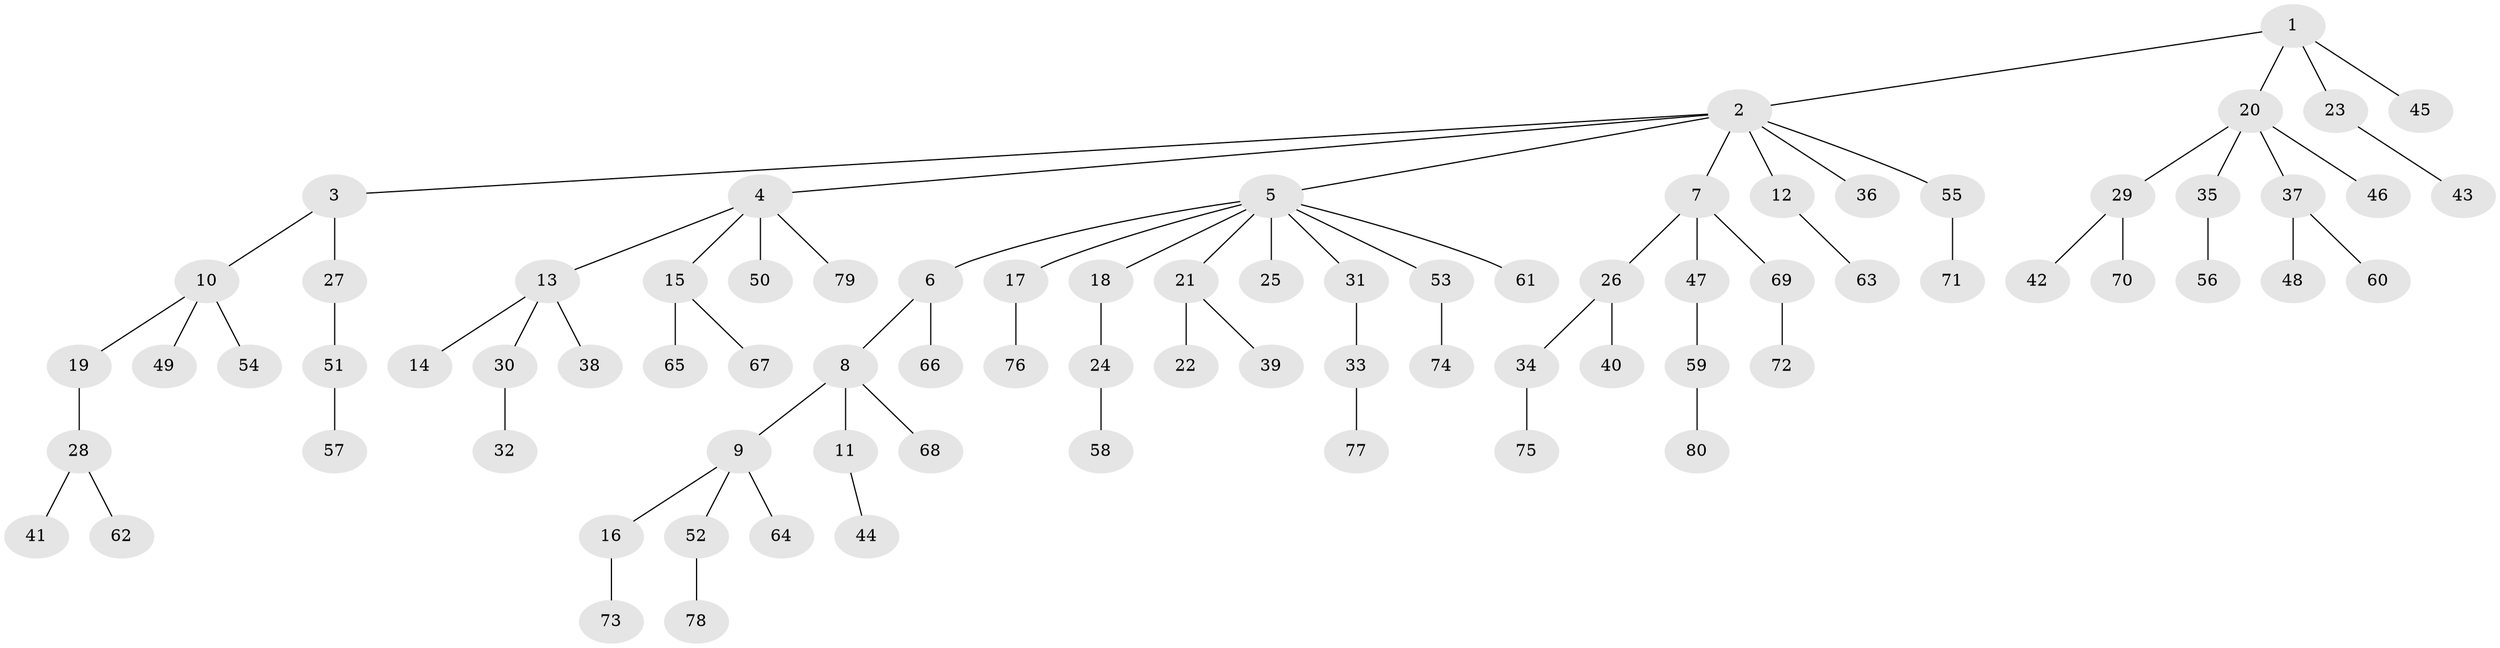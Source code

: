 // Generated by graph-tools (version 1.1) at 2025/26/03/09/25 03:26:30]
// undirected, 80 vertices, 79 edges
graph export_dot {
graph [start="1"]
  node [color=gray90,style=filled];
  1;
  2;
  3;
  4;
  5;
  6;
  7;
  8;
  9;
  10;
  11;
  12;
  13;
  14;
  15;
  16;
  17;
  18;
  19;
  20;
  21;
  22;
  23;
  24;
  25;
  26;
  27;
  28;
  29;
  30;
  31;
  32;
  33;
  34;
  35;
  36;
  37;
  38;
  39;
  40;
  41;
  42;
  43;
  44;
  45;
  46;
  47;
  48;
  49;
  50;
  51;
  52;
  53;
  54;
  55;
  56;
  57;
  58;
  59;
  60;
  61;
  62;
  63;
  64;
  65;
  66;
  67;
  68;
  69;
  70;
  71;
  72;
  73;
  74;
  75;
  76;
  77;
  78;
  79;
  80;
  1 -- 2;
  1 -- 20;
  1 -- 23;
  1 -- 45;
  2 -- 3;
  2 -- 4;
  2 -- 5;
  2 -- 7;
  2 -- 12;
  2 -- 36;
  2 -- 55;
  3 -- 10;
  3 -- 27;
  4 -- 13;
  4 -- 15;
  4 -- 50;
  4 -- 79;
  5 -- 6;
  5 -- 17;
  5 -- 18;
  5 -- 21;
  5 -- 25;
  5 -- 31;
  5 -- 53;
  5 -- 61;
  6 -- 8;
  6 -- 66;
  7 -- 26;
  7 -- 47;
  7 -- 69;
  8 -- 9;
  8 -- 11;
  8 -- 68;
  9 -- 16;
  9 -- 52;
  9 -- 64;
  10 -- 19;
  10 -- 49;
  10 -- 54;
  11 -- 44;
  12 -- 63;
  13 -- 14;
  13 -- 30;
  13 -- 38;
  15 -- 65;
  15 -- 67;
  16 -- 73;
  17 -- 76;
  18 -- 24;
  19 -- 28;
  20 -- 29;
  20 -- 35;
  20 -- 37;
  20 -- 46;
  21 -- 22;
  21 -- 39;
  23 -- 43;
  24 -- 58;
  26 -- 34;
  26 -- 40;
  27 -- 51;
  28 -- 41;
  28 -- 62;
  29 -- 42;
  29 -- 70;
  30 -- 32;
  31 -- 33;
  33 -- 77;
  34 -- 75;
  35 -- 56;
  37 -- 48;
  37 -- 60;
  47 -- 59;
  51 -- 57;
  52 -- 78;
  53 -- 74;
  55 -- 71;
  59 -- 80;
  69 -- 72;
}

